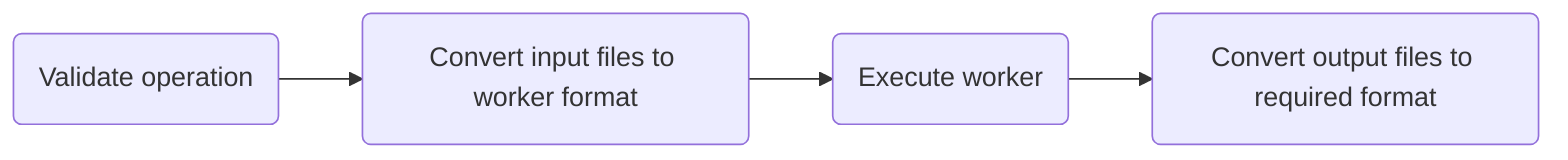 graph LR
P1(Validate operation)
P1 --> P2
P2(Convert input files to worker format)
P2 --> P3
P3(Execute worker)
P3 --> P4
P4(Convert output files to required format)